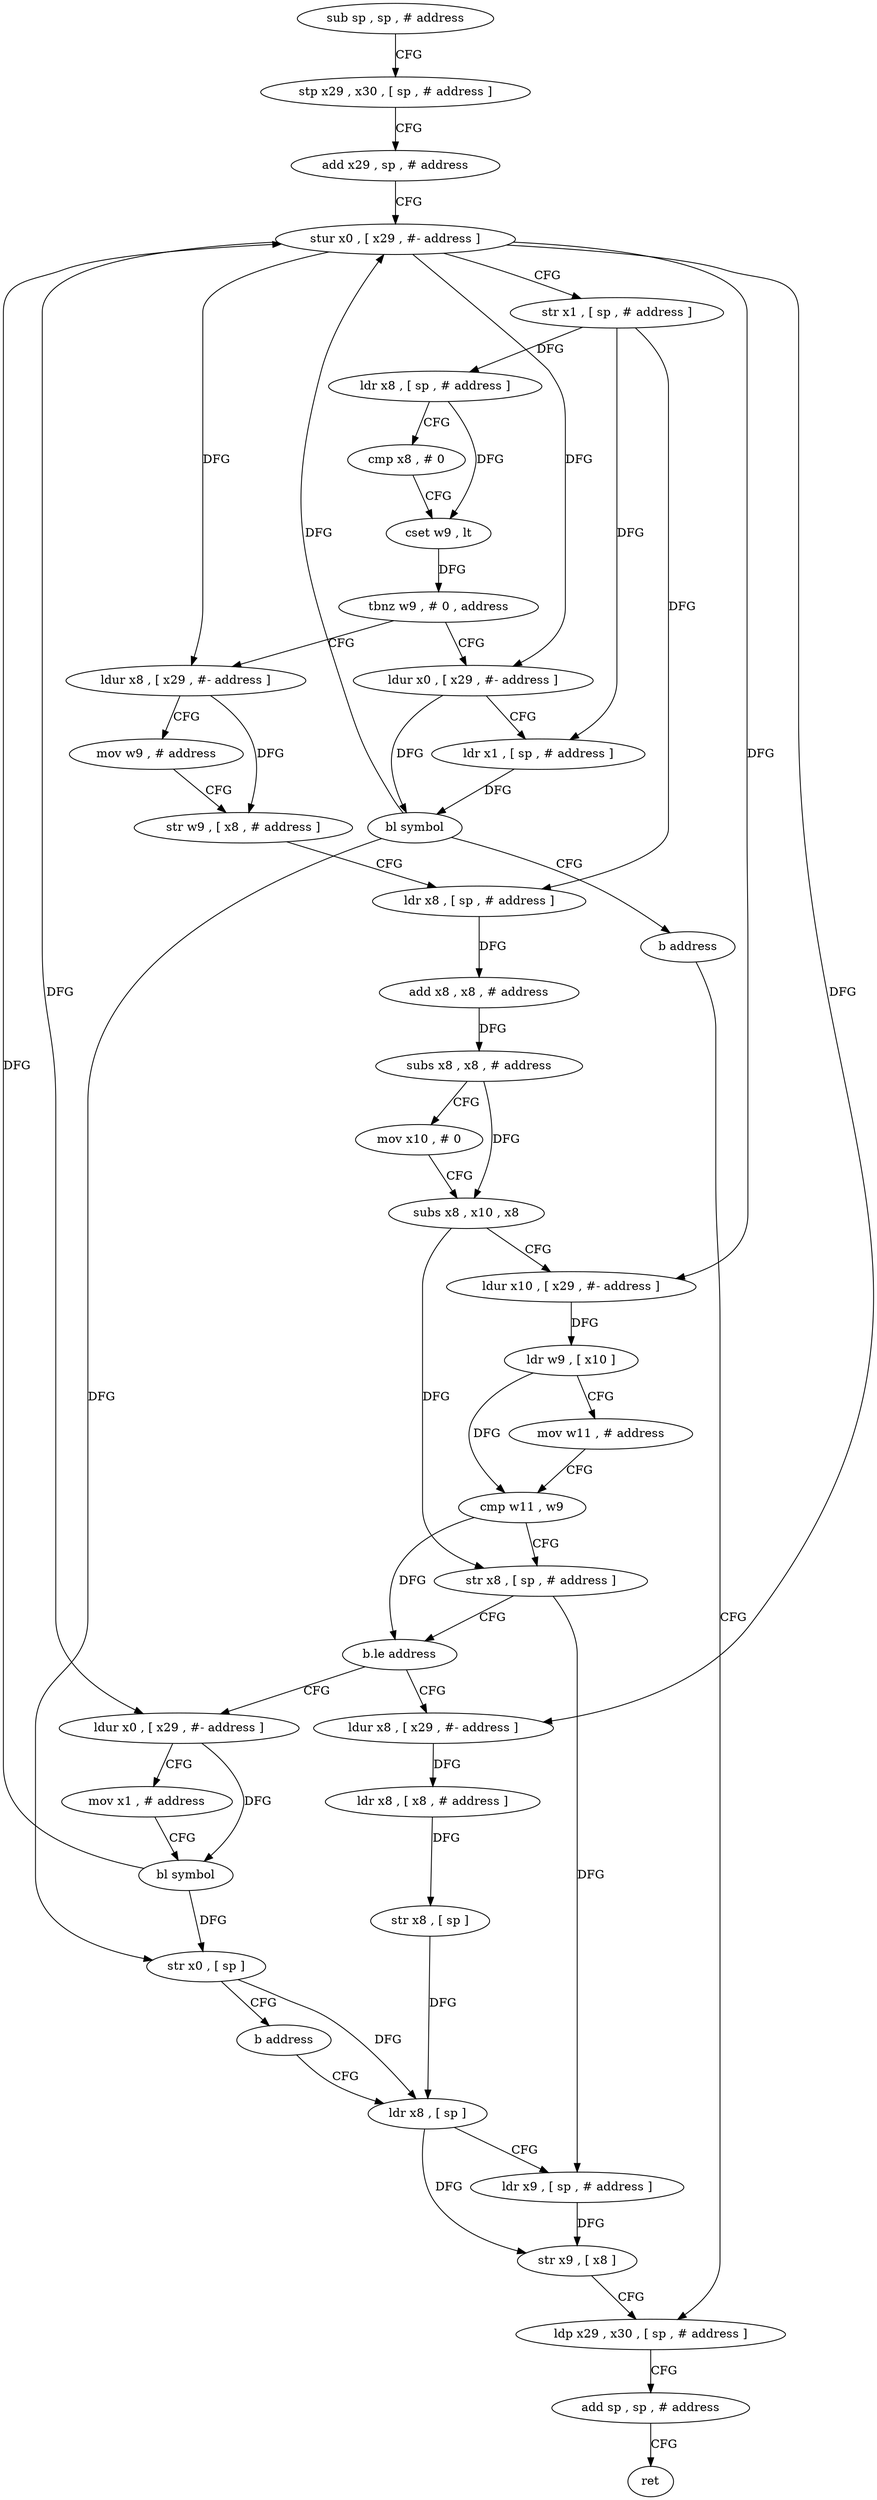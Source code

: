 digraph "func" {
"4243916" [label = "sub sp , sp , # address" ]
"4243920" [label = "stp x29 , x30 , [ sp , # address ]" ]
"4243924" [label = "add x29 , sp , # address" ]
"4243928" [label = "stur x0 , [ x29 , #- address ]" ]
"4243932" [label = "str x1 , [ sp , # address ]" ]
"4243936" [label = "ldr x8 , [ sp , # address ]" ]
"4243940" [label = "cmp x8 , # 0" ]
"4243944" [label = "cset w9 , lt" ]
"4243948" [label = "tbnz w9 , # 0 , address" ]
"4243968" [label = "ldur x8 , [ x29 , #- address ]" ]
"4243952" [label = "ldur x0 , [ x29 , #- address ]" ]
"4243972" [label = "mov w9 , # address" ]
"4243976" [label = "str w9 , [ x8 , # address ]" ]
"4243980" [label = "ldr x8 , [ sp , # address ]" ]
"4243984" [label = "add x8 , x8 , # address" ]
"4243988" [label = "subs x8 , x8 , # address" ]
"4243992" [label = "mov x10 , # 0" ]
"4243996" [label = "subs x8 , x10 , x8" ]
"4244000" [label = "ldur x10 , [ x29 , #- address ]" ]
"4244004" [label = "ldr w9 , [ x10 ]" ]
"4244008" [label = "mov w11 , # address" ]
"4244012" [label = "cmp w11 , w9" ]
"4244016" [label = "str x8 , [ sp , # address ]" ]
"4244020" [label = "b.le address" ]
"4244044" [label = "ldur x8 , [ x29 , #- address ]" ]
"4244024" [label = "ldur x0 , [ x29 , #- address ]" ]
"4243956" [label = "ldr x1 , [ sp , # address ]" ]
"4243960" [label = "bl symbol" ]
"4243964" [label = "b address" ]
"4244068" [label = "ldp x29 , x30 , [ sp , # address ]" ]
"4244048" [label = "ldr x8 , [ x8 , # address ]" ]
"4244052" [label = "str x8 , [ sp ]" ]
"4244056" [label = "ldr x8 , [ sp ]" ]
"4244028" [label = "mov x1 , # address" ]
"4244032" [label = "bl symbol" ]
"4244036" [label = "str x0 , [ sp ]" ]
"4244040" [label = "b address" ]
"4244072" [label = "add sp , sp , # address" ]
"4244076" [label = "ret" ]
"4244060" [label = "ldr x9 , [ sp , # address ]" ]
"4244064" [label = "str x9 , [ x8 ]" ]
"4243916" -> "4243920" [ label = "CFG" ]
"4243920" -> "4243924" [ label = "CFG" ]
"4243924" -> "4243928" [ label = "CFG" ]
"4243928" -> "4243932" [ label = "CFG" ]
"4243928" -> "4243968" [ label = "DFG" ]
"4243928" -> "4244000" [ label = "DFG" ]
"4243928" -> "4243952" [ label = "DFG" ]
"4243928" -> "4244044" [ label = "DFG" ]
"4243928" -> "4244024" [ label = "DFG" ]
"4243932" -> "4243936" [ label = "DFG" ]
"4243932" -> "4243980" [ label = "DFG" ]
"4243932" -> "4243956" [ label = "DFG" ]
"4243936" -> "4243940" [ label = "CFG" ]
"4243936" -> "4243944" [ label = "DFG" ]
"4243940" -> "4243944" [ label = "CFG" ]
"4243944" -> "4243948" [ label = "DFG" ]
"4243948" -> "4243968" [ label = "CFG" ]
"4243948" -> "4243952" [ label = "CFG" ]
"4243968" -> "4243972" [ label = "CFG" ]
"4243968" -> "4243976" [ label = "DFG" ]
"4243952" -> "4243956" [ label = "CFG" ]
"4243952" -> "4243960" [ label = "DFG" ]
"4243972" -> "4243976" [ label = "CFG" ]
"4243976" -> "4243980" [ label = "CFG" ]
"4243980" -> "4243984" [ label = "DFG" ]
"4243984" -> "4243988" [ label = "DFG" ]
"4243988" -> "4243992" [ label = "CFG" ]
"4243988" -> "4243996" [ label = "DFG" ]
"4243992" -> "4243996" [ label = "CFG" ]
"4243996" -> "4244000" [ label = "CFG" ]
"4243996" -> "4244016" [ label = "DFG" ]
"4244000" -> "4244004" [ label = "DFG" ]
"4244004" -> "4244008" [ label = "CFG" ]
"4244004" -> "4244012" [ label = "DFG" ]
"4244008" -> "4244012" [ label = "CFG" ]
"4244012" -> "4244016" [ label = "CFG" ]
"4244012" -> "4244020" [ label = "DFG" ]
"4244016" -> "4244020" [ label = "CFG" ]
"4244016" -> "4244060" [ label = "DFG" ]
"4244020" -> "4244044" [ label = "CFG" ]
"4244020" -> "4244024" [ label = "CFG" ]
"4244044" -> "4244048" [ label = "DFG" ]
"4244024" -> "4244028" [ label = "CFG" ]
"4244024" -> "4244032" [ label = "DFG" ]
"4243956" -> "4243960" [ label = "DFG" ]
"4243960" -> "4243964" [ label = "CFG" ]
"4243960" -> "4243928" [ label = "DFG" ]
"4243960" -> "4244036" [ label = "DFG" ]
"4243964" -> "4244068" [ label = "CFG" ]
"4244068" -> "4244072" [ label = "CFG" ]
"4244048" -> "4244052" [ label = "DFG" ]
"4244052" -> "4244056" [ label = "DFG" ]
"4244056" -> "4244060" [ label = "CFG" ]
"4244056" -> "4244064" [ label = "DFG" ]
"4244028" -> "4244032" [ label = "CFG" ]
"4244032" -> "4244036" [ label = "DFG" ]
"4244032" -> "4243928" [ label = "DFG" ]
"4244036" -> "4244040" [ label = "CFG" ]
"4244036" -> "4244056" [ label = "DFG" ]
"4244040" -> "4244056" [ label = "CFG" ]
"4244072" -> "4244076" [ label = "CFG" ]
"4244060" -> "4244064" [ label = "DFG" ]
"4244064" -> "4244068" [ label = "CFG" ]
}
